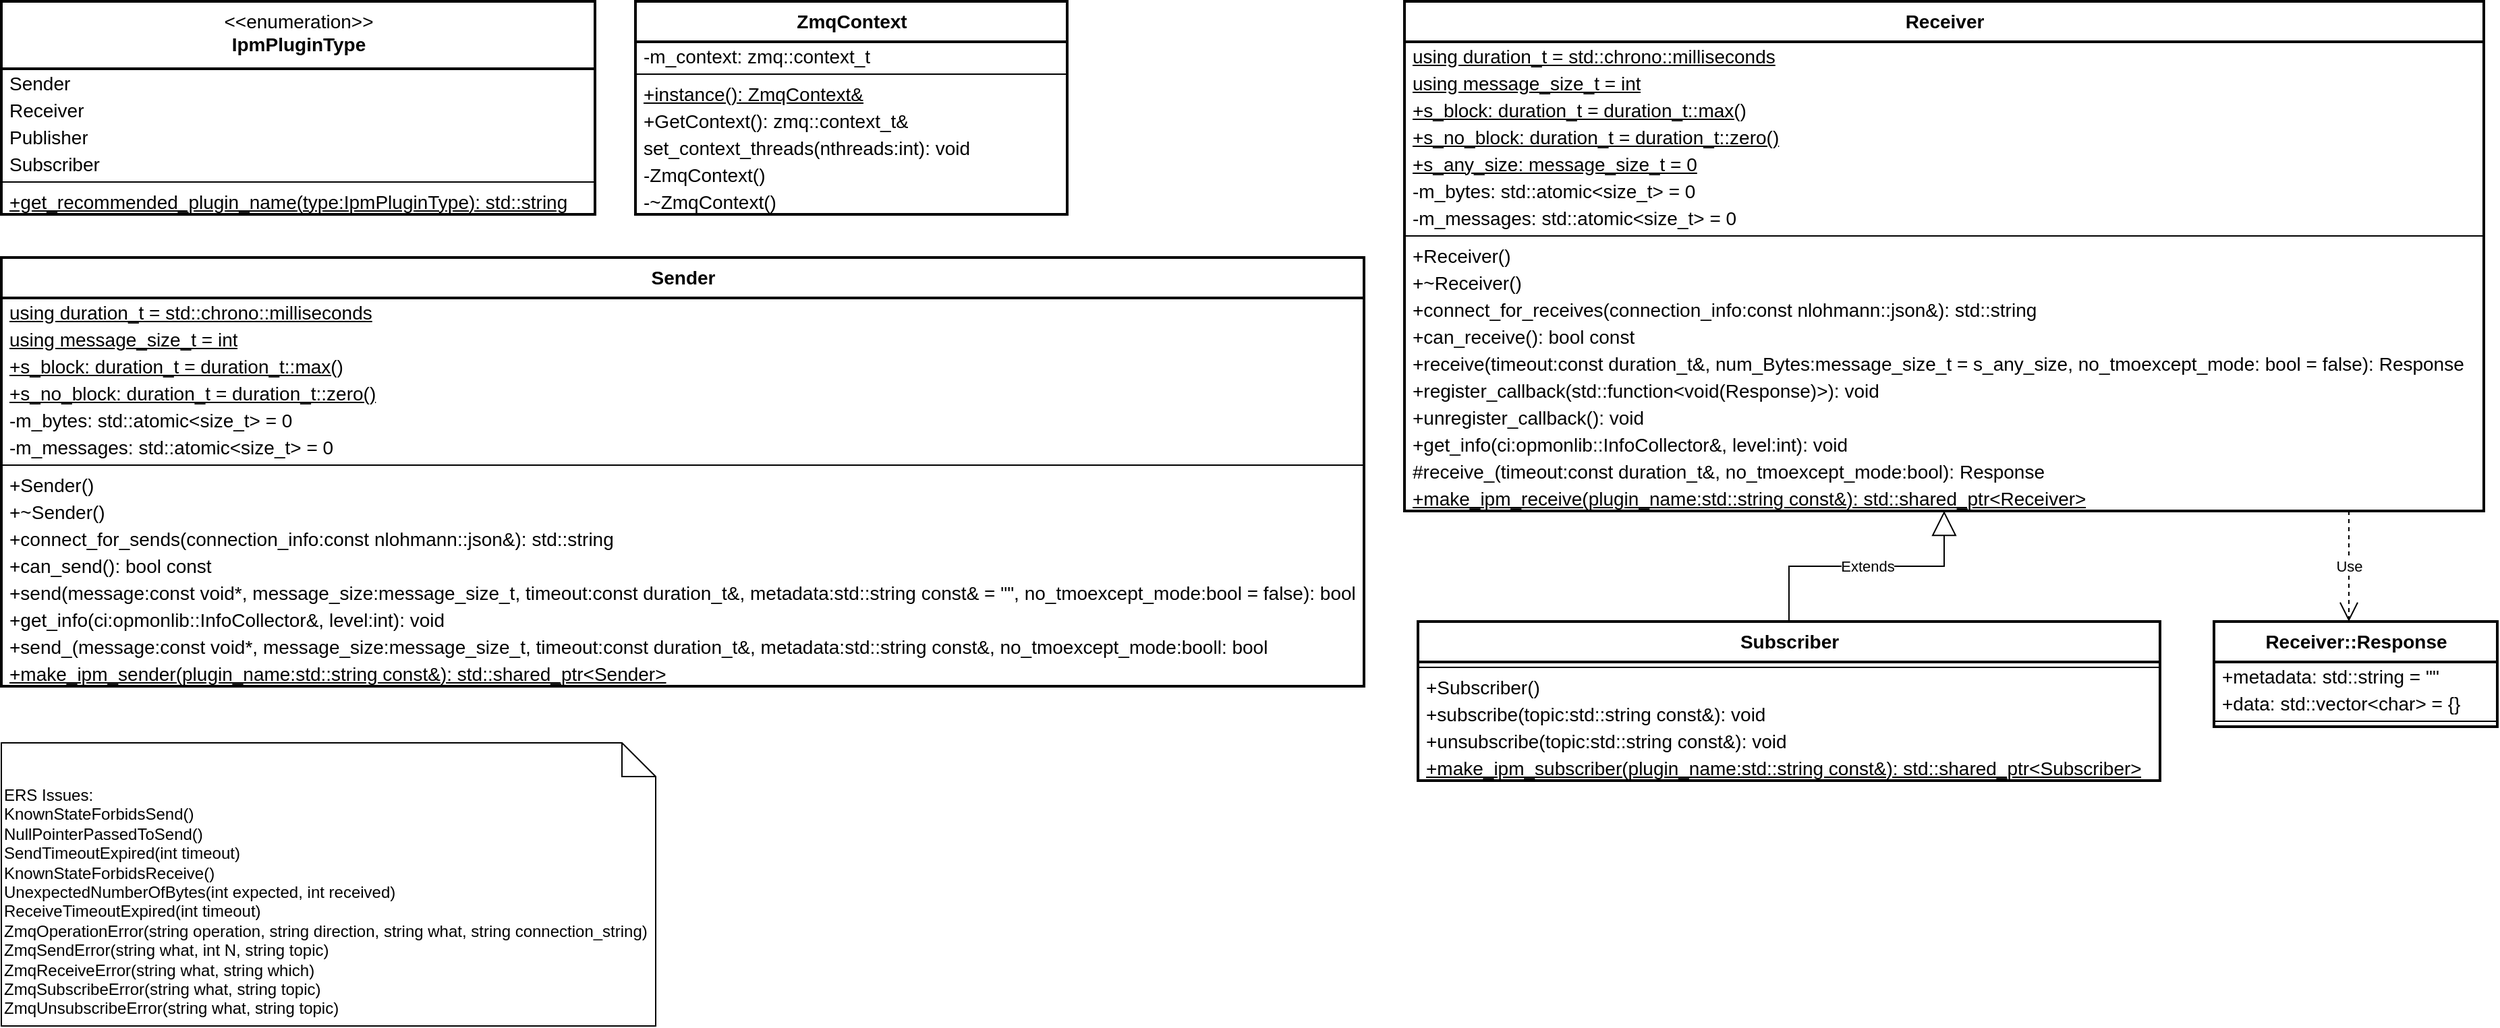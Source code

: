 <mxfile version="20.6.1" type="device"><diagram id="E1HVbYeFYIAMB-QXWZEo" name="Page-1"><mxGraphModel dx="2062" dy="1225" grid="1" gridSize="10" guides="1" tooltips="1" connect="1" arrows="1" fold="1" page="1" pageScale="1" pageWidth="850" pageHeight="1100" math="0" shadow="0"><root><mxCell id="0"/><mxCell id="1" parent="0"/><mxCell id="izyh-6Rv5obDqr6m-Rtq-10" value="&amp;lt;&amp;lt;enumeration&amp;gt;&amp;gt;&lt;br&gt;&lt;b&gt;IpmPluginType&lt;/b&gt;" style="swimlane;fontStyle=0;align=center;verticalAlign=top;childLayout=stackLayout;horizontal=1;startSize=50;horizontalStack=0;resizeParent=1;resizeParentMax=0;resizeLast=0;collapsible=0;marginBottom=0;html=1;fontFamily=Helvetica;fontSize=14;strokeWidth=2;fillColor=default;" parent="1" vertex="1"><mxGeometry x="50" y="150" width="440" height="158" as="geometry"/></mxCell><mxCell id="izyh-6Rv5obDqr6m-Rtq-11" value="Sender" style="text;html=1;strokeColor=none;fillColor=none;align=left;verticalAlign=middle;spacingLeft=4;spacingRight=4;overflow=hidden;rotatable=0;points=[[0,0.5],[1,0.5]];portConstraint=eastwest;fontFamily=Helvetica;fontSize=14;" parent="izyh-6Rv5obDqr6m-Rtq-10" vertex="1"><mxGeometry y="50" width="440" height="20" as="geometry"/></mxCell><mxCell id="izyh-6Rv5obDqr6m-Rtq-12" value="Receiver" style="text;html=1;strokeColor=none;fillColor=none;align=left;verticalAlign=middle;spacingLeft=4;spacingRight=4;overflow=hidden;rotatable=0;points=[[0,0.5],[1,0.5]];portConstraint=eastwest;fontFamily=Helvetica;fontSize=14;" parent="izyh-6Rv5obDqr6m-Rtq-10" vertex="1"><mxGeometry y="70" width="440" height="20" as="geometry"/></mxCell><mxCell id="izyh-6Rv5obDqr6m-Rtq-13" value="Publisher" style="text;html=1;strokeColor=none;fillColor=none;align=left;verticalAlign=middle;spacingLeft=4;spacingRight=4;overflow=hidden;rotatable=0;points=[[0,0.5],[1,0.5]];portConstraint=eastwest;fontFamily=Helvetica;fontSize=14;" parent="izyh-6Rv5obDqr6m-Rtq-10" vertex="1"><mxGeometry y="90" width="440" height="20" as="geometry"/></mxCell><mxCell id="izyh-6Rv5obDqr6m-Rtq-14" value="Subscriber" style="text;html=1;strokeColor=none;fillColor=none;align=left;verticalAlign=middle;spacingLeft=4;spacingRight=4;overflow=hidden;rotatable=0;points=[[0,0.5],[1,0.5]];portConstraint=eastwest;fontFamily=Helvetica;fontSize=14;" parent="izyh-6Rv5obDqr6m-Rtq-10" vertex="1"><mxGeometry y="110" width="440" height="20" as="geometry"/></mxCell><mxCell id="izyh-6Rv5obDqr6m-Rtq-17" value="" style="line;strokeWidth=1;fillColor=none;align=left;verticalAlign=middle;spacingTop=-1;spacingLeft=3;spacingRight=3;rotatable=0;labelPosition=right;points=[];portConstraint=eastwest;fontFamily=Helvetica;fontSize=14;" parent="izyh-6Rv5obDqr6m-Rtq-10" vertex="1"><mxGeometry y="130" width="440" height="8" as="geometry"/></mxCell><mxCell id="izyh-6Rv5obDqr6m-Rtq-18" value="&lt;u&gt;+get_recommended_plugin_name(type:IpmPluginType): std::string&lt;/u&gt;" style="text;html=1;strokeColor=none;fillColor=none;align=left;verticalAlign=middle;spacingLeft=4;spacingRight=4;overflow=hidden;rotatable=0;points=[[0,0.5],[1,0.5]];portConstraint=eastwest;fontFamily=Helvetica;fontSize=14;" parent="izyh-6Rv5obDqr6m-Rtq-10" vertex="1"><mxGeometry y="138" width="440" height="20" as="geometry"/></mxCell><mxCell id="cVV8BsnoIs8-T5bJH9rG-1" value="&lt;b&gt;Subscriber&lt;br&gt;&lt;/b&gt;" style="swimlane;fontStyle=0;align=center;verticalAlign=top;childLayout=stackLayout;horizontal=1;startSize=30;horizontalStack=0;resizeParent=1;resizeParentMax=0;resizeLast=0;collapsible=0;marginBottom=0;html=1;fontFamily=Helvetica;fontSize=14;strokeWidth=2;fillColor=default;" parent="1" vertex="1"><mxGeometry x="1100" y="610" width="550" height="118" as="geometry"/></mxCell><mxCell id="cVV8BsnoIs8-T5bJH9rG-8" value="" style="line;strokeWidth=1;fillColor=none;align=left;verticalAlign=middle;spacingTop=-1;spacingLeft=3;spacingRight=3;rotatable=0;labelPosition=right;points=[];portConstraint=eastwest;fontFamily=Helvetica;fontSize=14;" parent="cVV8BsnoIs8-T5bJH9rG-1" vertex="1"><mxGeometry y="30" width="550" height="8" as="geometry"/></mxCell><mxCell id="cVV8BsnoIs8-T5bJH9rG-9" value="+Subscriber()" style="text;html=1;strokeColor=none;fillColor=none;align=left;verticalAlign=middle;spacingLeft=4;spacingRight=4;overflow=hidden;rotatable=0;points=[[0,0.5],[1,0.5]];portConstraint=eastwest;fontFamily=Helvetica;fontSize=14;" parent="cVV8BsnoIs8-T5bJH9rG-1" vertex="1"><mxGeometry y="38" width="550" height="20" as="geometry"/></mxCell><mxCell id="cVV8BsnoIs8-T5bJH9rG-10" value="+subscribe(topic:std::string const&amp;amp;): void" style="text;html=1;strokeColor=none;fillColor=none;align=left;verticalAlign=middle;spacingLeft=4;spacingRight=4;overflow=hidden;rotatable=0;points=[[0,0.5],[1,0.5]];portConstraint=eastwest;fontFamily=Helvetica;fontSize=14;" parent="cVV8BsnoIs8-T5bJH9rG-1" vertex="1"><mxGeometry y="58" width="550" height="20" as="geometry"/></mxCell><mxCell id="cVV8BsnoIs8-T5bJH9rG-11" value="+unsubscribe(topic:std::string const&amp;amp;): void" style="text;html=1;strokeColor=none;fillColor=none;align=left;verticalAlign=middle;spacingLeft=4;spacingRight=4;overflow=hidden;rotatable=0;points=[[0,0.5],[1,0.5]];portConstraint=eastwest;fontFamily=Helvetica;fontSize=14;" parent="cVV8BsnoIs8-T5bJH9rG-1" vertex="1"><mxGeometry y="78" width="550" height="20" as="geometry"/></mxCell><mxCell id="cVV8BsnoIs8-T5bJH9rG-12" value="&lt;u&gt;+make_ipm_subscriber(plugin_name:std::string const&amp;amp;): std::shared_ptr&amp;lt;Subscriber&amp;gt;&lt;/u&gt;" style="text;html=1;strokeColor=none;fillColor=none;align=left;verticalAlign=middle;spacingLeft=4;spacingRight=4;overflow=hidden;rotatable=0;points=[[0,0.5],[1,0.5]];portConstraint=eastwest;fontFamily=Helvetica;fontSize=14;" parent="cVV8BsnoIs8-T5bJH9rG-1" vertex="1"><mxGeometry y="98" width="550" height="20" as="geometry"/></mxCell><mxCell id="cVV8BsnoIs8-T5bJH9rG-14" value="&lt;b&gt;Receiver::Response&lt;br&gt;&lt;/b&gt;" style="swimlane;fontStyle=0;align=center;verticalAlign=top;childLayout=stackLayout;horizontal=1;startSize=30;horizontalStack=0;resizeParent=1;resizeParentMax=0;resizeLast=0;collapsible=0;marginBottom=0;html=1;fontFamily=Helvetica;fontSize=14;strokeWidth=2;fillColor=default;" parent="1" vertex="1"><mxGeometry x="1690" y="610" width="210" height="78" as="geometry"/></mxCell><mxCell id="cVV8BsnoIs8-T5bJH9rG-15" value="+metadata: std::string = &quot;&quot;" style="text;html=1;strokeColor=none;fillColor=none;align=left;verticalAlign=middle;spacingLeft=4;spacingRight=4;overflow=hidden;rotatable=0;points=[[0,0.5],[1,0.5]];portConstraint=eastwest;fontFamily=Helvetica;fontSize=14;" parent="cVV8BsnoIs8-T5bJH9rG-14" vertex="1"><mxGeometry y="30" width="210" height="20" as="geometry"/></mxCell><mxCell id="cVV8BsnoIs8-T5bJH9rG-16" value="+data: std::vector&amp;lt;char&amp;gt; = {}" style="text;html=1;strokeColor=none;fillColor=none;align=left;verticalAlign=middle;spacingLeft=4;spacingRight=4;overflow=hidden;rotatable=0;points=[[0,0.5],[1,0.5]];portConstraint=eastwest;fontFamily=Helvetica;fontSize=14;" parent="cVV8BsnoIs8-T5bJH9rG-14" vertex="1"><mxGeometry y="50" width="210" height="20" as="geometry"/></mxCell><mxCell id="cVV8BsnoIs8-T5bJH9rG-21" value="" style="line;strokeWidth=1;fillColor=none;align=left;verticalAlign=middle;spacingTop=-1;spacingLeft=3;spacingRight=3;rotatable=0;labelPosition=right;points=[];portConstraint=eastwest;fontFamily=Helvetica;fontSize=14;" parent="cVV8BsnoIs8-T5bJH9rG-14" vertex="1"><mxGeometry y="70" width="210" height="8" as="geometry"/></mxCell><mxCell id="cVV8BsnoIs8-T5bJH9rG-27" value="&lt;b&gt;Receiver&lt;br&gt;&lt;/b&gt;" style="swimlane;fontStyle=0;align=center;verticalAlign=top;childLayout=stackLayout;horizontal=1;startSize=30;horizontalStack=0;resizeParent=1;resizeParentMax=0;resizeLast=0;collapsible=0;marginBottom=0;html=1;fontFamily=Helvetica;fontSize=14;strokeWidth=2;fillColor=default;" parent="1" vertex="1"><mxGeometry x="1090" y="150" width="800" height="378" as="geometry"/></mxCell><mxCell id="cVV8BsnoIs8-T5bJH9rG-28" value="&lt;u&gt;using duration_t = std::chrono::milliseconds&lt;/u&gt;" style="text;html=1;strokeColor=none;fillColor=none;align=left;verticalAlign=middle;spacingLeft=4;spacingRight=4;overflow=hidden;rotatable=0;points=[[0,0.5],[1,0.5]];portConstraint=eastwest;fontFamily=Helvetica;fontSize=14;" parent="cVV8BsnoIs8-T5bJH9rG-27" vertex="1"><mxGeometry y="30" width="800" height="20" as="geometry"/></mxCell><mxCell id="cVV8BsnoIs8-T5bJH9rG-29" value="&lt;u&gt;using message_size_t = int&lt;/u&gt;" style="text;html=1;strokeColor=none;fillColor=none;align=left;verticalAlign=middle;spacingLeft=4;spacingRight=4;overflow=hidden;rotatable=0;points=[[0,0.5],[1,0.5]];portConstraint=eastwest;fontFamily=Helvetica;fontSize=14;" parent="cVV8BsnoIs8-T5bJH9rG-27" vertex="1"><mxGeometry y="50" width="800" height="20" as="geometry"/></mxCell><mxCell id="cVV8BsnoIs8-T5bJH9rG-30" value="&lt;u&gt;+s_block: duration_t = duration_t::max()&lt;/u&gt;" style="text;html=1;strokeColor=none;fillColor=none;align=left;verticalAlign=middle;spacingLeft=4;spacingRight=4;overflow=hidden;rotatable=0;points=[[0,0.5],[1,0.5]];portConstraint=eastwest;fontFamily=Helvetica;fontSize=14;" parent="cVV8BsnoIs8-T5bJH9rG-27" vertex="1"><mxGeometry y="70" width="800" height="20" as="geometry"/></mxCell><mxCell id="cVV8BsnoIs8-T5bJH9rG-31" value="&lt;u&gt;+s_no_block: duration_t = duration_t::zero()&lt;/u&gt;" style="text;html=1;strokeColor=none;fillColor=none;align=left;verticalAlign=middle;spacingLeft=4;spacingRight=4;overflow=hidden;rotatable=0;points=[[0,0.5],[1,0.5]];portConstraint=eastwest;fontFamily=Helvetica;fontSize=14;" parent="cVV8BsnoIs8-T5bJH9rG-27" vertex="1"><mxGeometry y="90" width="800" height="20" as="geometry"/></mxCell><mxCell id="cVV8BsnoIs8-T5bJH9rG-32" value="&lt;u&gt;+s_any_size: message_size_t = 0&lt;/u&gt;" style="text;html=1;strokeColor=none;fillColor=none;align=left;verticalAlign=middle;spacingLeft=4;spacingRight=4;overflow=hidden;rotatable=0;points=[[0,0.5],[1,0.5]];portConstraint=eastwest;fontFamily=Helvetica;fontSize=14;" parent="cVV8BsnoIs8-T5bJH9rG-27" vertex="1"><mxGeometry y="110" width="800" height="20" as="geometry"/></mxCell><mxCell id="cVV8BsnoIs8-T5bJH9rG-33" value="-m_bytes: std::atomic&amp;lt;size_t&amp;gt; = 0" style="text;html=1;strokeColor=none;fillColor=none;align=left;verticalAlign=middle;spacingLeft=4;spacingRight=4;overflow=hidden;rotatable=0;points=[[0,0.5],[1,0.5]];portConstraint=eastwest;fontFamily=Helvetica;fontSize=14;" parent="cVV8BsnoIs8-T5bJH9rG-27" vertex="1"><mxGeometry y="130" width="800" height="20" as="geometry"/></mxCell><mxCell id="cVV8BsnoIs8-T5bJH9rG-35" value="-m_messages: std::atomic&amp;lt;size_t&amp;gt; = 0" style="text;html=1;strokeColor=none;fillColor=none;align=left;verticalAlign=middle;spacingLeft=4;spacingRight=4;overflow=hidden;rotatable=0;points=[[0,0.5],[1,0.5]];portConstraint=eastwest;fontFamily=Helvetica;fontSize=14;" parent="cVV8BsnoIs8-T5bJH9rG-27" vertex="1"><mxGeometry y="150" width="800" height="20" as="geometry"/></mxCell><mxCell id="cVV8BsnoIs8-T5bJH9rG-34" value="" style="line;strokeWidth=1;fillColor=none;align=left;verticalAlign=middle;spacingTop=-1;spacingLeft=3;spacingRight=3;rotatable=0;labelPosition=right;points=[];portConstraint=eastwest;fontFamily=Helvetica;fontSize=14;" parent="cVV8BsnoIs8-T5bJH9rG-27" vertex="1"><mxGeometry y="170" width="800" height="8" as="geometry"/></mxCell><mxCell id="cVV8BsnoIs8-T5bJH9rG-36" value="+Receiver()" style="text;html=1;strokeColor=none;fillColor=none;align=left;verticalAlign=middle;spacingLeft=4;spacingRight=4;overflow=hidden;rotatable=0;points=[[0,0.5],[1,0.5]];portConstraint=eastwest;fontFamily=Helvetica;fontSize=14;" parent="cVV8BsnoIs8-T5bJH9rG-27" vertex="1"><mxGeometry y="178" width="800" height="20" as="geometry"/></mxCell><mxCell id="cVV8BsnoIs8-T5bJH9rG-37" value="+~Receiver()" style="text;html=1;strokeColor=none;fillColor=none;align=left;verticalAlign=middle;spacingLeft=4;spacingRight=4;overflow=hidden;rotatable=0;points=[[0,0.5],[1,0.5]];portConstraint=eastwest;fontFamily=Helvetica;fontSize=14;" parent="cVV8BsnoIs8-T5bJH9rG-27" vertex="1"><mxGeometry y="198" width="800" height="20" as="geometry"/></mxCell><mxCell id="cVV8BsnoIs8-T5bJH9rG-38" value="+connect_for_receives(connection_info:const nlohmann::json&amp;amp;): std::string" style="text;html=1;strokeColor=none;fillColor=none;align=left;verticalAlign=middle;spacingLeft=4;spacingRight=4;overflow=hidden;rotatable=0;points=[[0,0.5],[1,0.5]];portConstraint=eastwest;fontFamily=Helvetica;fontSize=14;" parent="cVV8BsnoIs8-T5bJH9rG-27" vertex="1"><mxGeometry y="218" width="800" height="20" as="geometry"/></mxCell><mxCell id="cVV8BsnoIs8-T5bJH9rG-39" value="+can_receive(): bool const" style="text;html=1;strokeColor=none;fillColor=none;align=left;verticalAlign=middle;spacingLeft=4;spacingRight=4;overflow=hidden;rotatable=0;points=[[0,0.5],[1,0.5]];portConstraint=eastwest;fontFamily=Helvetica;fontSize=14;" parent="cVV8BsnoIs8-T5bJH9rG-27" vertex="1"><mxGeometry y="238" width="800" height="20" as="geometry"/></mxCell><mxCell id="cVV8BsnoIs8-T5bJH9rG-67" value="+receive(timeout:const duration_t&amp;amp;, num_Bytes:message_size_t = s_any_size, no_tmoexcept_mode: bool = false): Response" style="text;html=1;strokeColor=none;fillColor=none;align=left;verticalAlign=middle;spacingLeft=4;spacingRight=4;overflow=hidden;rotatable=0;points=[[0,0.5],[1,0.5]];portConstraint=eastwest;fontFamily=Helvetica;fontSize=14;" parent="cVV8BsnoIs8-T5bJH9rG-27" vertex="1"><mxGeometry y="258" width="800" height="20" as="geometry"/></mxCell><mxCell id="cVV8BsnoIs8-T5bJH9rG-68" value="+register_callback(std::function&amp;lt;void(Response)&amp;gt;): void" style="text;html=1;strokeColor=none;fillColor=none;align=left;verticalAlign=middle;spacingLeft=4;spacingRight=4;overflow=hidden;rotatable=0;points=[[0,0.5],[1,0.5]];portConstraint=eastwest;fontFamily=Helvetica;fontSize=14;" parent="cVV8BsnoIs8-T5bJH9rG-27" vertex="1"><mxGeometry y="278" width="800" height="20" as="geometry"/></mxCell><mxCell id="cVV8BsnoIs8-T5bJH9rG-69" value="+unregister_callback(): void" style="text;html=1;strokeColor=none;fillColor=none;align=left;verticalAlign=middle;spacingLeft=4;spacingRight=4;overflow=hidden;rotatable=0;points=[[0,0.5],[1,0.5]];portConstraint=eastwest;fontFamily=Helvetica;fontSize=14;" parent="cVV8BsnoIs8-T5bJH9rG-27" vertex="1"><mxGeometry y="298" width="800" height="20" as="geometry"/></mxCell><mxCell id="cVV8BsnoIs8-T5bJH9rG-70" value="+get_info(ci:opmonlib::InfoCollector&amp;amp;, level:int): void" style="text;html=1;strokeColor=none;fillColor=none;align=left;verticalAlign=middle;spacingLeft=4;spacingRight=4;overflow=hidden;rotatable=0;points=[[0,0.5],[1,0.5]];portConstraint=eastwest;fontFamily=Helvetica;fontSize=14;" parent="cVV8BsnoIs8-T5bJH9rG-27" vertex="1"><mxGeometry y="318" width="800" height="20" as="geometry"/></mxCell><mxCell id="cVV8BsnoIs8-T5bJH9rG-71" value="#receive_(timeout:const duration_t&amp;amp;, no_tmoexcept_mode:bool): Response" style="text;html=1;strokeColor=none;fillColor=none;align=left;verticalAlign=middle;spacingLeft=4;spacingRight=4;overflow=hidden;rotatable=0;points=[[0,0.5],[1,0.5]];portConstraint=eastwest;fontFamily=Helvetica;fontSize=14;" parent="cVV8BsnoIs8-T5bJH9rG-27" vertex="1"><mxGeometry y="338" width="800" height="20" as="geometry"/></mxCell><mxCell id="cVV8BsnoIs8-T5bJH9rG-72" value="&lt;u&gt;+make_ipm_receive(plugin_name:std::string const&amp;amp;): std::shared_ptr&amp;lt;Receiver&amp;gt;&lt;/u&gt;" style="text;html=1;strokeColor=none;fillColor=none;align=left;verticalAlign=middle;spacingLeft=4;spacingRight=4;overflow=hidden;rotatable=0;points=[[0,0.5],[1,0.5]];portConstraint=eastwest;fontFamily=Helvetica;fontSize=14;" parent="cVV8BsnoIs8-T5bJH9rG-27" vertex="1"><mxGeometry y="358" width="800" height="20" as="geometry"/></mxCell><mxCell id="cVV8BsnoIs8-T5bJH9rG-40" value="&lt;b&gt;Sender&lt;br&gt;&lt;/b&gt;" style="swimlane;fontStyle=0;align=center;verticalAlign=top;childLayout=stackLayout;horizontal=1;startSize=30;horizontalStack=0;resizeParent=1;resizeParentMax=0;resizeLast=0;collapsible=0;marginBottom=0;html=1;fontFamily=Helvetica;fontSize=14;strokeWidth=2;fillColor=default;" parent="1" vertex="1"><mxGeometry x="50" y="340" width="1010" height="318" as="geometry"/></mxCell><mxCell id="cVV8BsnoIs8-T5bJH9rG-41" value="&lt;u&gt;using duration_t = std::chrono::milliseconds&lt;/u&gt;" style="text;html=1;strokeColor=none;fillColor=none;align=left;verticalAlign=middle;spacingLeft=4;spacingRight=4;overflow=hidden;rotatable=0;points=[[0,0.5],[1,0.5]];portConstraint=eastwest;fontFamily=Helvetica;fontSize=14;" parent="cVV8BsnoIs8-T5bJH9rG-40" vertex="1"><mxGeometry y="30" width="1010" height="20" as="geometry"/></mxCell><mxCell id="cVV8BsnoIs8-T5bJH9rG-42" value="&lt;u&gt;using message_size_t = int&lt;/u&gt;" style="text;html=1;strokeColor=none;fillColor=none;align=left;verticalAlign=middle;spacingLeft=4;spacingRight=4;overflow=hidden;rotatable=0;points=[[0,0.5],[1,0.5]];portConstraint=eastwest;fontFamily=Helvetica;fontSize=14;" parent="cVV8BsnoIs8-T5bJH9rG-40" vertex="1"><mxGeometry y="50" width="1010" height="20" as="geometry"/></mxCell><mxCell id="cVV8BsnoIs8-T5bJH9rG-43" value="&lt;u&gt;+s_block: duration_t = duration_t::max()&lt;/u&gt;" style="text;html=1;strokeColor=none;fillColor=none;align=left;verticalAlign=middle;spacingLeft=4;spacingRight=4;overflow=hidden;rotatable=0;points=[[0,0.5],[1,0.5]];portConstraint=eastwest;fontFamily=Helvetica;fontSize=14;" parent="cVV8BsnoIs8-T5bJH9rG-40" vertex="1"><mxGeometry y="70" width="1010" height="20" as="geometry"/></mxCell><mxCell id="cVV8BsnoIs8-T5bJH9rG-44" value="&lt;u&gt;+s_no_block: duration_t = duration_t::zero()&lt;/u&gt;" style="text;html=1;strokeColor=none;fillColor=none;align=left;verticalAlign=middle;spacingLeft=4;spacingRight=4;overflow=hidden;rotatable=0;points=[[0,0.5],[1,0.5]];portConstraint=eastwest;fontFamily=Helvetica;fontSize=14;" parent="cVV8BsnoIs8-T5bJH9rG-40" vertex="1"><mxGeometry y="90" width="1010" height="20" as="geometry"/></mxCell><mxCell id="cVV8BsnoIs8-T5bJH9rG-45" value="-m_bytes: std::atomic&amp;lt;size_t&amp;gt; = 0" style="text;html=1;strokeColor=none;fillColor=none;align=left;verticalAlign=middle;spacingLeft=4;spacingRight=4;overflow=hidden;rotatable=0;points=[[0,0.5],[1,0.5]];portConstraint=eastwest;fontFamily=Helvetica;fontSize=14;" parent="cVV8BsnoIs8-T5bJH9rG-40" vertex="1"><mxGeometry y="110" width="1010" height="20" as="geometry"/></mxCell><mxCell id="cVV8BsnoIs8-T5bJH9rG-46" value="-m_messages: std::atomic&amp;lt;size_t&amp;gt; = 0" style="text;html=1;strokeColor=none;fillColor=none;align=left;verticalAlign=middle;spacingLeft=4;spacingRight=4;overflow=hidden;rotatable=0;points=[[0,0.5],[1,0.5]];portConstraint=eastwest;fontFamily=Helvetica;fontSize=14;" parent="cVV8BsnoIs8-T5bJH9rG-40" vertex="1"><mxGeometry y="130" width="1010" height="20" as="geometry"/></mxCell><mxCell id="cVV8BsnoIs8-T5bJH9rG-47" value="" style="line;strokeWidth=1;fillColor=none;align=left;verticalAlign=middle;spacingTop=-1;spacingLeft=3;spacingRight=3;rotatable=0;labelPosition=right;points=[];portConstraint=eastwest;fontFamily=Helvetica;fontSize=14;" parent="cVV8BsnoIs8-T5bJH9rG-40" vertex="1"><mxGeometry y="150" width="1010" height="8" as="geometry"/></mxCell><mxCell id="cVV8BsnoIs8-T5bJH9rG-48" value="+Sender()" style="text;html=1;strokeColor=none;fillColor=none;align=left;verticalAlign=middle;spacingLeft=4;spacingRight=4;overflow=hidden;rotatable=0;points=[[0,0.5],[1,0.5]];portConstraint=eastwest;fontFamily=Helvetica;fontSize=14;" parent="cVV8BsnoIs8-T5bJH9rG-40" vertex="1"><mxGeometry y="158" width="1010" height="20" as="geometry"/></mxCell><mxCell id="cVV8BsnoIs8-T5bJH9rG-49" value="+~Sender()" style="text;html=1;strokeColor=none;fillColor=none;align=left;verticalAlign=middle;spacingLeft=4;spacingRight=4;overflow=hidden;rotatable=0;points=[[0,0.5],[1,0.5]];portConstraint=eastwest;fontFamily=Helvetica;fontSize=14;" parent="cVV8BsnoIs8-T5bJH9rG-40" vertex="1"><mxGeometry y="178" width="1010" height="20" as="geometry"/></mxCell><mxCell id="cVV8BsnoIs8-T5bJH9rG-50" value="+connect_for_sends(connection_info:const nlohmann::json&amp;amp;): std::string" style="text;html=1;strokeColor=none;fillColor=none;align=left;verticalAlign=middle;spacingLeft=4;spacingRight=4;overflow=hidden;rotatable=0;points=[[0,0.5],[1,0.5]];portConstraint=eastwest;fontFamily=Helvetica;fontSize=14;" parent="cVV8BsnoIs8-T5bJH9rG-40" vertex="1"><mxGeometry y="198" width="1010" height="20" as="geometry"/></mxCell><mxCell id="cVV8BsnoIs8-T5bJH9rG-51" value="+can_send(): bool const" style="text;html=1;strokeColor=none;fillColor=none;align=left;verticalAlign=middle;spacingLeft=4;spacingRight=4;overflow=hidden;rotatable=0;points=[[0,0.5],[1,0.5]];portConstraint=eastwest;fontFamily=Helvetica;fontSize=14;" parent="cVV8BsnoIs8-T5bJH9rG-40" vertex="1"><mxGeometry y="218" width="1010" height="20" as="geometry"/></mxCell><mxCell id="cVV8BsnoIs8-T5bJH9rG-52" value="+send(message:const void*, message_size:message_size_t, timeout:const duration_t&amp;amp;, metadata:std::string const&amp;amp; = &quot;&quot;, no_tmoexcept_mode:bool = false): bool" style="text;html=1;strokeColor=none;fillColor=none;align=left;verticalAlign=middle;spacingLeft=4;spacingRight=4;overflow=hidden;rotatable=0;points=[[0,0.5],[1,0.5]];portConstraint=eastwest;fontFamily=Helvetica;fontSize=14;" parent="cVV8BsnoIs8-T5bJH9rG-40" vertex="1"><mxGeometry y="238" width="1010" height="20" as="geometry"/></mxCell><mxCell id="cVV8BsnoIs8-T5bJH9rG-73" value="+get_info(ci:opmonlib::InfoCollector&amp;amp;, level:int): void" style="text;html=1;strokeColor=none;fillColor=none;align=left;verticalAlign=middle;spacingLeft=4;spacingRight=4;overflow=hidden;rotatable=0;points=[[0,0.5],[1,0.5]];portConstraint=eastwest;fontFamily=Helvetica;fontSize=14;" parent="cVV8BsnoIs8-T5bJH9rG-40" vertex="1"><mxGeometry y="258" width="1010" height="20" as="geometry"/></mxCell><mxCell id="cVV8BsnoIs8-T5bJH9rG-74" value="+send_(message:const void*, message_size:message_size_t, timeout:const duration_t&amp;amp;, metadata:std::string const&amp;amp;, no_tmoexcept_mode:booll: bool" style="text;html=1;strokeColor=none;fillColor=none;align=left;verticalAlign=middle;spacingLeft=4;spacingRight=4;overflow=hidden;rotatable=0;points=[[0,0.5],[1,0.5]];portConstraint=eastwest;fontFamily=Helvetica;fontSize=14;" parent="cVV8BsnoIs8-T5bJH9rG-40" vertex="1"><mxGeometry y="278" width="1010" height="20" as="geometry"/></mxCell><mxCell id="cVV8BsnoIs8-T5bJH9rG-75" value="&lt;u&gt;+make_ipm_sender(plugin_name:std::string const&amp;amp;): std::shared_ptr&amp;lt;Sender&amp;gt;&lt;/u&gt;" style="text;html=1;strokeColor=none;fillColor=none;align=left;verticalAlign=middle;spacingLeft=4;spacingRight=4;overflow=hidden;rotatable=0;points=[[0,0.5],[1,0.5]];portConstraint=eastwest;fontFamily=Helvetica;fontSize=14;" parent="cVV8BsnoIs8-T5bJH9rG-40" vertex="1"><mxGeometry y="298" width="1010" height="20" as="geometry"/></mxCell><mxCell id="cVV8BsnoIs8-T5bJH9rG-53" value="&lt;b&gt;ZmqContext&lt;br&gt;&lt;/b&gt;" style="swimlane;fontStyle=0;align=center;verticalAlign=top;childLayout=stackLayout;horizontal=1;startSize=30;horizontalStack=0;resizeParent=1;resizeParentMax=0;resizeLast=0;collapsible=0;marginBottom=0;html=1;fontFamily=Helvetica;fontSize=14;strokeWidth=2;fillColor=default;" parent="1" vertex="1"><mxGeometry x="520" y="150" width="320" height="158" as="geometry"/></mxCell><mxCell id="cVV8BsnoIs8-T5bJH9rG-54" value="-m_context: zmq::context_t" style="text;html=1;strokeColor=none;fillColor=none;align=left;verticalAlign=middle;spacingLeft=4;spacingRight=4;overflow=hidden;rotatable=0;points=[[0,0.5],[1,0.5]];portConstraint=eastwest;fontFamily=Helvetica;fontSize=14;" parent="cVV8BsnoIs8-T5bJH9rG-53" vertex="1"><mxGeometry y="30" width="320" height="20" as="geometry"/></mxCell><mxCell id="cVV8BsnoIs8-T5bJH9rG-60" value="" style="line;strokeWidth=1;fillColor=none;align=left;verticalAlign=middle;spacingTop=-1;spacingLeft=3;spacingRight=3;rotatable=0;labelPosition=right;points=[];portConstraint=eastwest;fontFamily=Helvetica;fontSize=14;" parent="cVV8BsnoIs8-T5bJH9rG-53" vertex="1"><mxGeometry y="50" width="320" height="8" as="geometry"/></mxCell><mxCell id="cVV8BsnoIs8-T5bJH9rG-61" value="&lt;u&gt;+instance(): ZmqContext&amp;amp;&lt;/u&gt;" style="text;html=1;strokeColor=none;fillColor=none;align=left;verticalAlign=middle;spacingLeft=4;spacingRight=4;overflow=hidden;rotatable=0;points=[[0,0.5],[1,0.5]];portConstraint=eastwest;fontFamily=Helvetica;fontSize=14;" parent="cVV8BsnoIs8-T5bJH9rG-53" vertex="1"><mxGeometry y="58" width="320" height="20" as="geometry"/></mxCell><mxCell id="cVV8BsnoIs8-T5bJH9rG-62" value="+GetContext(): zmq::context_t&amp;amp;" style="text;html=1;strokeColor=none;fillColor=none;align=left;verticalAlign=middle;spacingLeft=4;spacingRight=4;overflow=hidden;rotatable=0;points=[[0,0.5],[1,0.5]];portConstraint=eastwest;fontFamily=Helvetica;fontSize=14;" parent="cVV8BsnoIs8-T5bJH9rG-53" vertex="1"><mxGeometry y="78" width="320" height="20" as="geometry"/></mxCell><mxCell id="cVV8BsnoIs8-T5bJH9rG-63" value="set_context_threads(nthreads:int): void" style="text;html=1;strokeColor=none;fillColor=none;align=left;verticalAlign=middle;spacingLeft=4;spacingRight=4;overflow=hidden;rotatable=0;points=[[0,0.5],[1,0.5]];portConstraint=eastwest;fontFamily=Helvetica;fontSize=14;" parent="cVV8BsnoIs8-T5bJH9rG-53" vertex="1"><mxGeometry y="98" width="320" height="20" as="geometry"/></mxCell><mxCell id="cVV8BsnoIs8-T5bJH9rG-64" value="-ZmqContext()" style="text;html=1;strokeColor=none;fillColor=none;align=left;verticalAlign=middle;spacingLeft=4;spacingRight=4;overflow=hidden;rotatable=0;points=[[0,0.5],[1,0.5]];portConstraint=eastwest;fontFamily=Helvetica;fontSize=14;" parent="cVV8BsnoIs8-T5bJH9rG-53" vertex="1"><mxGeometry y="118" width="320" height="20" as="geometry"/></mxCell><mxCell id="cVV8BsnoIs8-T5bJH9rG-65" value="-~ZmqContext()" style="text;html=1;strokeColor=none;fillColor=none;align=left;verticalAlign=middle;spacingLeft=4;spacingRight=4;overflow=hidden;rotatable=0;points=[[0,0.5],[1,0.5]];portConstraint=eastwest;fontFamily=Helvetica;fontSize=14;" parent="cVV8BsnoIs8-T5bJH9rG-53" vertex="1"><mxGeometry y="138" width="320" height="20" as="geometry"/></mxCell><mxCell id="cVV8BsnoIs8-T5bJH9rG-66" value="ERS Issues:&lt;br&gt;KnownStateForbidsSend()&lt;br&gt;NullPointerPassedToSend()&lt;br&gt;SendTimeoutExpired(int timeout)&lt;br&gt;KnownStateForbidsReceive()&lt;br&gt;UnexpectedNumberOfBytes(int expected, int received)&lt;br&gt;ReceiveTimeoutExpired(int timeout)&lt;br&gt;ZmqOperationError(string operation, string direction, string what, string connection_string)&lt;br&gt;ZmqSendError(string what, int N, string topic)&lt;br&gt;ZmqReceiveError(string what, string which)&lt;br&gt;ZmqSubscribeError(string what, string topic)&lt;br&gt;ZmqUnsubscribeError(string what, string topic)" style="shape=note2;boundedLbl=1;whiteSpace=wrap;html=1;size=25;verticalAlign=top;align=left;" parent="1" vertex="1"><mxGeometry x="50" y="700" width="485" height="210" as="geometry"/></mxCell><mxCell id="cVV8BsnoIs8-T5bJH9rG-76" value="Use" style="endArrow=open;endSize=12;dashed=1;html=1;rounded=0;edgeStyle=elbowEdgeStyle;" parent="1" source="cVV8BsnoIs8-T5bJH9rG-27" target="cVV8BsnoIs8-T5bJH9rG-14" edge="1"><mxGeometry width="160" relative="1" as="geometry"><mxPoint x="850" y="620" as="sourcePoint"/><mxPoint x="1010" y="620" as="targetPoint"/></mxGeometry></mxCell><mxCell id="cVV8BsnoIs8-T5bJH9rG-77" value="Extends" style="endArrow=block;endSize=16;endFill=0;html=1;rounded=0;edgeStyle=orthogonalEdgeStyle;" parent="1" source="cVV8BsnoIs8-T5bJH9rG-1" target="cVV8BsnoIs8-T5bJH9rG-27" edge="1"><mxGeometry width="160" relative="1" as="geometry"><mxPoint x="850" y="620" as="sourcePoint"/><mxPoint x="1010" y="620" as="targetPoint"/></mxGeometry></mxCell></root></mxGraphModel></diagram></mxfile>